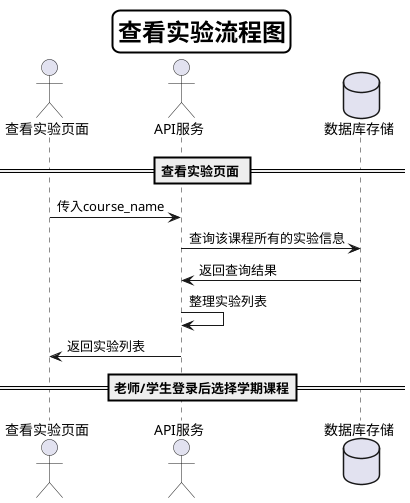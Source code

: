 @startuml
skinparam titleBorderRoundCorner 15
skinparam titleBorderThickness 2
skinparam titleBorderColor #Black
skinparam titleFontSize 24
Title 查看实验流程图


actor 查看实验页面
actor API服务
database 数据库存储

== 查看实验页面 ==
查看实验页面->API服务:传入course_name
API服务->数据库存储:查询该课程所有的实验信息
数据库存储->API服务:返回查询结果
API服务->API服务:整理实验列表
API服务->查看实验页面:返回实验列表
== 老师/学生登录后选择学期课程==

@enduml